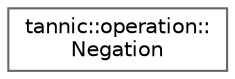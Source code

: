 digraph "Graphical Class Hierarchy"
{
 // LATEX_PDF_SIZE
  bgcolor="transparent";
  edge [fontname=Helvetica,fontsize=10,labelfontname=Helvetica,labelfontsize=10];
  node [fontname=Helvetica,fontsize=10,shape=box,height=0.2,width=0.4];
  rankdir="LR";
  Node0 [id="Node000000",label="tannic::operation::\lNegation",height=0.2,width=0.4,color="grey40", fillcolor="white", style="filled",URL="$d6/deb/structtannic_1_1operation_1_1Negation.html",tooltip=" "];
}
